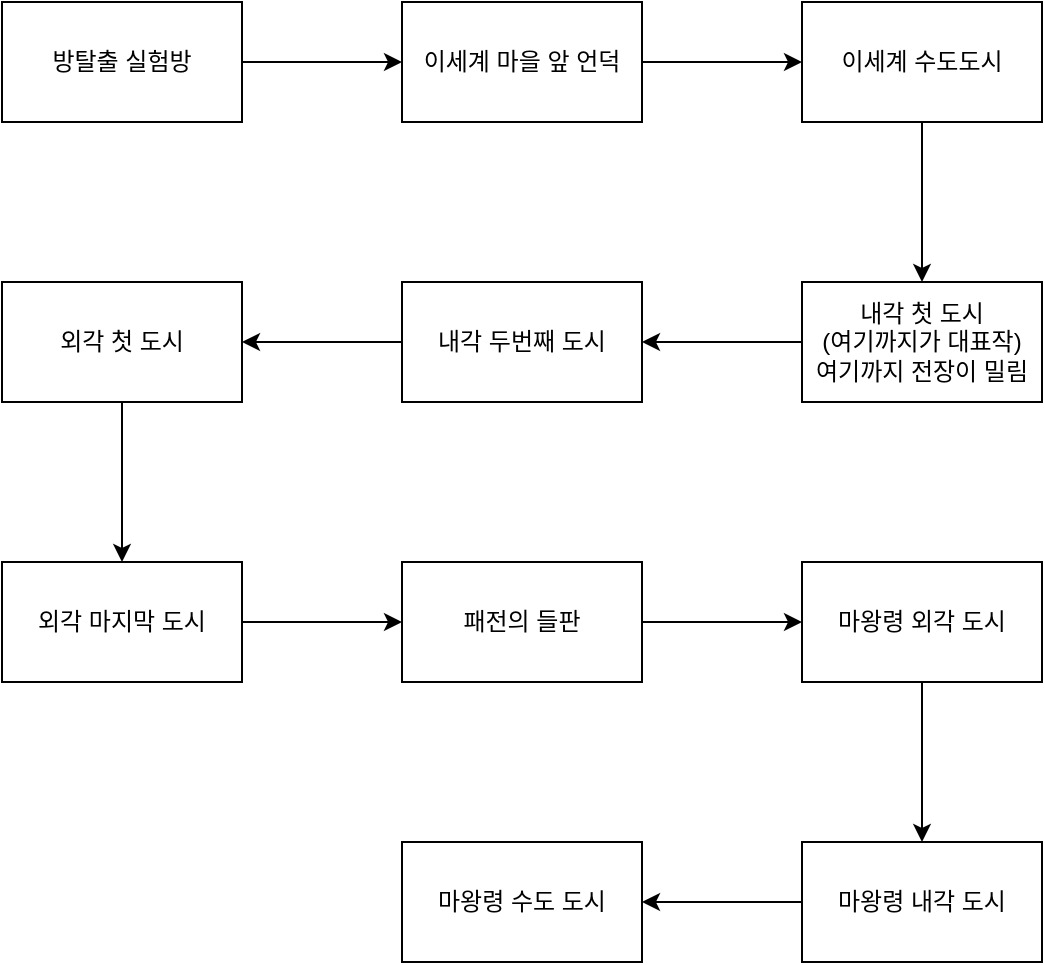<mxfile version="24.7.17">
  <diagram name="페이지-1" id="4QaJQtLERetU7g9xK6nh">
    <mxGraphModel dx="706" dy="427" grid="0" gridSize="10" guides="1" tooltips="1" connect="1" arrows="1" fold="1" page="0" pageScale="1" pageWidth="827" pageHeight="1169" math="0" shadow="0">
      <root>
        <mxCell id="0" />
        <mxCell id="1" parent="0" />
        <mxCell id="6H5fQclWQZdbzLlp5CsL-3" value="" style="edgeStyle=orthogonalEdgeStyle;rounded=0;orthogonalLoop=1;jettySize=auto;html=1;" parent="1" source="6H5fQclWQZdbzLlp5CsL-1" target="6H5fQclWQZdbzLlp5CsL-2" edge="1">
          <mxGeometry relative="1" as="geometry" />
        </mxCell>
        <mxCell id="6H5fQclWQZdbzLlp5CsL-1" value="방탈출 실험방" style="rounded=0;whiteSpace=wrap;html=1;" parent="1" vertex="1">
          <mxGeometry x="197" y="151" width="120" height="60" as="geometry" />
        </mxCell>
        <mxCell id="6H5fQclWQZdbzLlp5CsL-5" value="" style="edgeStyle=orthogonalEdgeStyle;rounded=0;orthogonalLoop=1;jettySize=auto;html=1;" parent="1" source="6H5fQclWQZdbzLlp5CsL-2" target="6H5fQclWQZdbzLlp5CsL-4" edge="1">
          <mxGeometry relative="1" as="geometry" />
        </mxCell>
        <mxCell id="6H5fQclWQZdbzLlp5CsL-2" value="이세계 마을 앞 언덕" style="whiteSpace=wrap;html=1;rounded=0;" parent="1" vertex="1">
          <mxGeometry x="397" y="151" width="120" height="60" as="geometry" />
        </mxCell>
        <mxCell id="6H5fQclWQZdbzLlp5CsL-7" value="" style="edgeStyle=orthogonalEdgeStyle;rounded=0;orthogonalLoop=1;jettySize=auto;html=1;" parent="1" source="6H5fQclWQZdbzLlp5CsL-4" target="6H5fQclWQZdbzLlp5CsL-6" edge="1">
          <mxGeometry relative="1" as="geometry" />
        </mxCell>
        <mxCell id="6H5fQclWQZdbzLlp5CsL-4" value="이세계 수도도시" style="whiteSpace=wrap;html=1;rounded=0;" parent="1" vertex="1">
          <mxGeometry x="597" y="151" width="120" height="60" as="geometry" />
        </mxCell>
        <mxCell id="O7Ejrn__m2HigpVfQsFt-2" value="" style="edgeStyle=orthogonalEdgeStyle;rounded=0;orthogonalLoop=1;jettySize=auto;html=1;" edge="1" parent="1" source="6H5fQclWQZdbzLlp5CsL-6" target="O7Ejrn__m2HigpVfQsFt-1">
          <mxGeometry relative="1" as="geometry" />
        </mxCell>
        <mxCell id="6H5fQclWQZdbzLlp5CsL-6" value="내각 첫 도시&lt;div&gt;(여기까지가 대표작)&lt;/div&gt;&lt;div&gt;여기까지 전장이 밀림&lt;/div&gt;" style="whiteSpace=wrap;html=1;rounded=0;" parent="1" vertex="1">
          <mxGeometry x="597" y="291" width="120" height="60" as="geometry" />
        </mxCell>
        <mxCell id="O7Ejrn__m2HigpVfQsFt-4" value="" style="edgeStyle=orthogonalEdgeStyle;rounded=0;orthogonalLoop=1;jettySize=auto;html=1;" edge="1" parent="1" source="O7Ejrn__m2HigpVfQsFt-1" target="O7Ejrn__m2HigpVfQsFt-3">
          <mxGeometry relative="1" as="geometry" />
        </mxCell>
        <mxCell id="O7Ejrn__m2HigpVfQsFt-1" value="내각 두번째 도시" style="whiteSpace=wrap;html=1;rounded=0;" vertex="1" parent="1">
          <mxGeometry x="397" y="291" width="120" height="60" as="geometry" />
        </mxCell>
        <mxCell id="O7Ejrn__m2HigpVfQsFt-6" value="" style="edgeStyle=orthogonalEdgeStyle;rounded=0;orthogonalLoop=1;jettySize=auto;html=1;" edge="1" parent="1" source="O7Ejrn__m2HigpVfQsFt-3" target="O7Ejrn__m2HigpVfQsFt-5">
          <mxGeometry relative="1" as="geometry" />
        </mxCell>
        <mxCell id="O7Ejrn__m2HigpVfQsFt-3" value="외각 첫 도시" style="whiteSpace=wrap;html=1;rounded=0;" vertex="1" parent="1">
          <mxGeometry x="197" y="291" width="120" height="60" as="geometry" />
        </mxCell>
        <mxCell id="O7Ejrn__m2HigpVfQsFt-8" value="" style="edgeStyle=orthogonalEdgeStyle;rounded=0;orthogonalLoop=1;jettySize=auto;html=1;" edge="1" parent="1" source="O7Ejrn__m2HigpVfQsFt-5" target="O7Ejrn__m2HigpVfQsFt-7">
          <mxGeometry relative="1" as="geometry" />
        </mxCell>
        <mxCell id="O7Ejrn__m2HigpVfQsFt-5" value="외각 마지막 도시" style="whiteSpace=wrap;html=1;rounded=0;" vertex="1" parent="1">
          <mxGeometry x="197" y="431" width="120" height="60" as="geometry" />
        </mxCell>
        <mxCell id="O7Ejrn__m2HigpVfQsFt-10" value="" style="edgeStyle=orthogonalEdgeStyle;rounded=0;orthogonalLoop=1;jettySize=auto;html=1;" edge="1" parent="1" source="O7Ejrn__m2HigpVfQsFt-7" target="O7Ejrn__m2HigpVfQsFt-9">
          <mxGeometry relative="1" as="geometry" />
        </mxCell>
        <mxCell id="O7Ejrn__m2HigpVfQsFt-7" value="패전의 들판" style="whiteSpace=wrap;html=1;rounded=0;" vertex="1" parent="1">
          <mxGeometry x="397" y="431" width="120" height="60" as="geometry" />
        </mxCell>
        <mxCell id="O7Ejrn__m2HigpVfQsFt-12" value="" style="edgeStyle=orthogonalEdgeStyle;rounded=0;orthogonalLoop=1;jettySize=auto;html=1;" edge="1" parent="1" source="O7Ejrn__m2HigpVfQsFt-9" target="O7Ejrn__m2HigpVfQsFt-11">
          <mxGeometry relative="1" as="geometry" />
        </mxCell>
        <mxCell id="O7Ejrn__m2HigpVfQsFt-9" value="마왕령 외각 도시" style="whiteSpace=wrap;html=1;rounded=0;" vertex="1" parent="1">
          <mxGeometry x="597" y="431" width="120" height="60" as="geometry" />
        </mxCell>
        <mxCell id="O7Ejrn__m2HigpVfQsFt-14" value="" style="edgeStyle=orthogonalEdgeStyle;rounded=0;orthogonalLoop=1;jettySize=auto;html=1;" edge="1" parent="1" source="O7Ejrn__m2HigpVfQsFt-11" target="O7Ejrn__m2HigpVfQsFt-13">
          <mxGeometry relative="1" as="geometry" />
        </mxCell>
        <mxCell id="O7Ejrn__m2HigpVfQsFt-11" value="마왕령 내각 도시" style="whiteSpace=wrap;html=1;rounded=0;" vertex="1" parent="1">
          <mxGeometry x="597" y="571" width="120" height="60" as="geometry" />
        </mxCell>
        <mxCell id="O7Ejrn__m2HigpVfQsFt-13" value="마왕령 수도 도시" style="whiteSpace=wrap;html=1;rounded=0;" vertex="1" parent="1">
          <mxGeometry x="397" y="571" width="120" height="60" as="geometry" />
        </mxCell>
      </root>
    </mxGraphModel>
  </diagram>
</mxfile>
